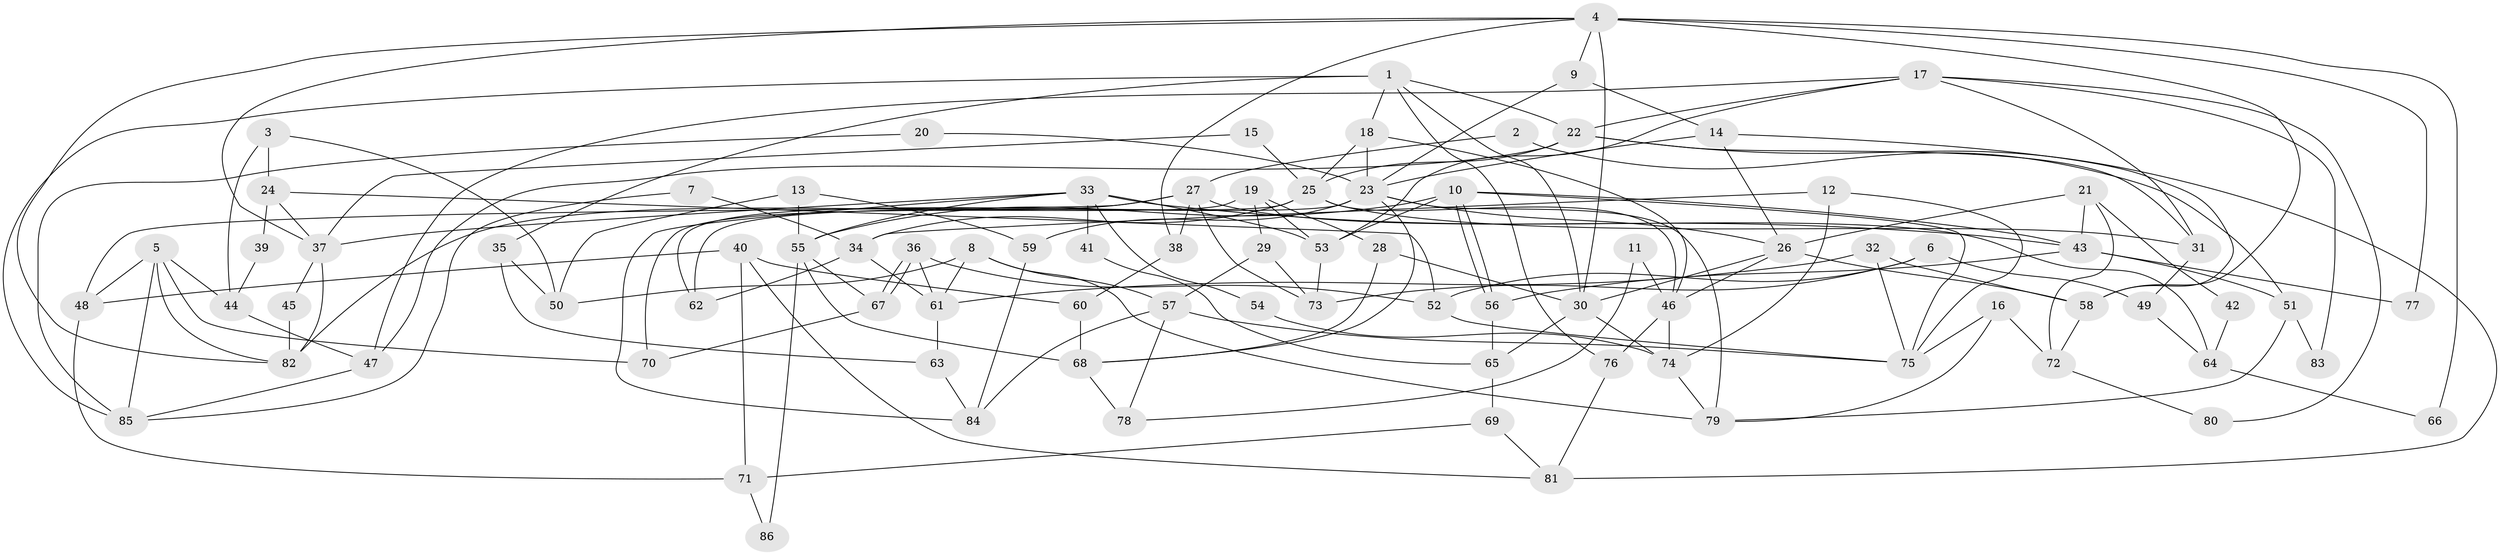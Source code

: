 // coarse degree distribution, {9: 0.037037037037037035, 2: 0.1111111111111111, 5: 0.18518518518518517, 10: 0.018518518518518517, 4: 0.24074074074074073, 7: 0.09259259259259259, 8: 0.037037037037037035, 6: 0.14814814814814814, 3: 0.12962962962962962}
// Generated by graph-tools (version 1.1) at 2025/41/03/06/25 10:41:55]
// undirected, 86 vertices, 172 edges
graph export_dot {
graph [start="1"]
  node [color=gray90,style=filled];
  1;
  2;
  3;
  4;
  5;
  6;
  7;
  8;
  9;
  10;
  11;
  12;
  13;
  14;
  15;
  16;
  17;
  18;
  19;
  20;
  21;
  22;
  23;
  24;
  25;
  26;
  27;
  28;
  29;
  30;
  31;
  32;
  33;
  34;
  35;
  36;
  37;
  38;
  39;
  40;
  41;
  42;
  43;
  44;
  45;
  46;
  47;
  48;
  49;
  50;
  51;
  52;
  53;
  54;
  55;
  56;
  57;
  58;
  59;
  60;
  61;
  62;
  63;
  64;
  65;
  66;
  67;
  68;
  69;
  70;
  71;
  72;
  73;
  74;
  75;
  76;
  77;
  78;
  79;
  80;
  81;
  82;
  83;
  84;
  85;
  86;
  1 -- 22;
  1 -- 18;
  1 -- 30;
  1 -- 35;
  1 -- 76;
  1 -- 85;
  2 -- 51;
  2 -- 27;
  3 -- 44;
  3 -- 50;
  3 -- 24;
  4 -- 37;
  4 -- 58;
  4 -- 9;
  4 -- 30;
  4 -- 38;
  4 -- 66;
  4 -- 77;
  4 -- 82;
  5 -- 85;
  5 -- 82;
  5 -- 44;
  5 -- 48;
  5 -- 70;
  6 -- 52;
  6 -- 73;
  6 -- 49;
  7 -- 85;
  7 -- 34;
  8 -- 57;
  8 -- 79;
  8 -- 50;
  8 -- 61;
  9 -- 23;
  9 -- 14;
  10 -- 56;
  10 -- 56;
  10 -- 75;
  10 -- 43;
  10 -- 53;
  10 -- 55;
  11 -- 78;
  11 -- 46;
  12 -- 75;
  12 -- 74;
  12 -- 34;
  13 -- 55;
  13 -- 59;
  13 -- 50;
  14 -- 26;
  14 -- 23;
  14 -- 58;
  15 -- 37;
  15 -- 25;
  16 -- 79;
  16 -- 72;
  16 -- 75;
  17 -- 53;
  17 -- 31;
  17 -- 22;
  17 -- 47;
  17 -- 80;
  17 -- 83;
  18 -- 23;
  18 -- 25;
  18 -- 46;
  19 -- 53;
  19 -- 70;
  19 -- 28;
  19 -- 29;
  20 -- 23;
  20 -- 85;
  21 -- 43;
  21 -- 26;
  21 -- 42;
  21 -- 72;
  22 -- 25;
  22 -- 31;
  22 -- 47;
  22 -- 81;
  23 -- 26;
  23 -- 59;
  23 -- 62;
  23 -- 68;
  23 -- 79;
  24 -- 52;
  24 -- 37;
  24 -- 39;
  25 -- 62;
  25 -- 46;
  25 -- 31;
  25 -- 34;
  26 -- 30;
  26 -- 46;
  26 -- 58;
  27 -- 48;
  27 -- 73;
  27 -- 38;
  27 -- 64;
  27 -- 82;
  28 -- 30;
  28 -- 68;
  29 -- 57;
  29 -- 73;
  30 -- 65;
  30 -- 74;
  31 -- 49;
  32 -- 58;
  32 -- 61;
  32 -- 75;
  33 -- 37;
  33 -- 55;
  33 -- 41;
  33 -- 43;
  33 -- 53;
  33 -- 54;
  33 -- 84;
  34 -- 61;
  34 -- 62;
  35 -- 50;
  35 -- 63;
  36 -- 61;
  36 -- 67;
  36 -- 67;
  36 -- 52;
  37 -- 82;
  37 -- 45;
  38 -- 60;
  39 -- 44;
  40 -- 60;
  40 -- 71;
  40 -- 48;
  40 -- 81;
  41 -- 65;
  42 -- 64;
  43 -- 51;
  43 -- 56;
  43 -- 77;
  44 -- 47;
  45 -- 82;
  46 -- 76;
  46 -- 74;
  47 -- 85;
  48 -- 71;
  49 -- 64;
  51 -- 79;
  51 -- 83;
  52 -- 75;
  53 -- 73;
  54 -- 74;
  55 -- 68;
  55 -- 67;
  55 -- 86;
  56 -- 65;
  57 -- 84;
  57 -- 75;
  57 -- 78;
  58 -- 72;
  59 -- 84;
  60 -- 68;
  61 -- 63;
  63 -- 84;
  64 -- 66;
  65 -- 69;
  67 -- 70;
  68 -- 78;
  69 -- 81;
  69 -- 71;
  71 -- 86;
  72 -- 80;
  74 -- 79;
  76 -- 81;
}

